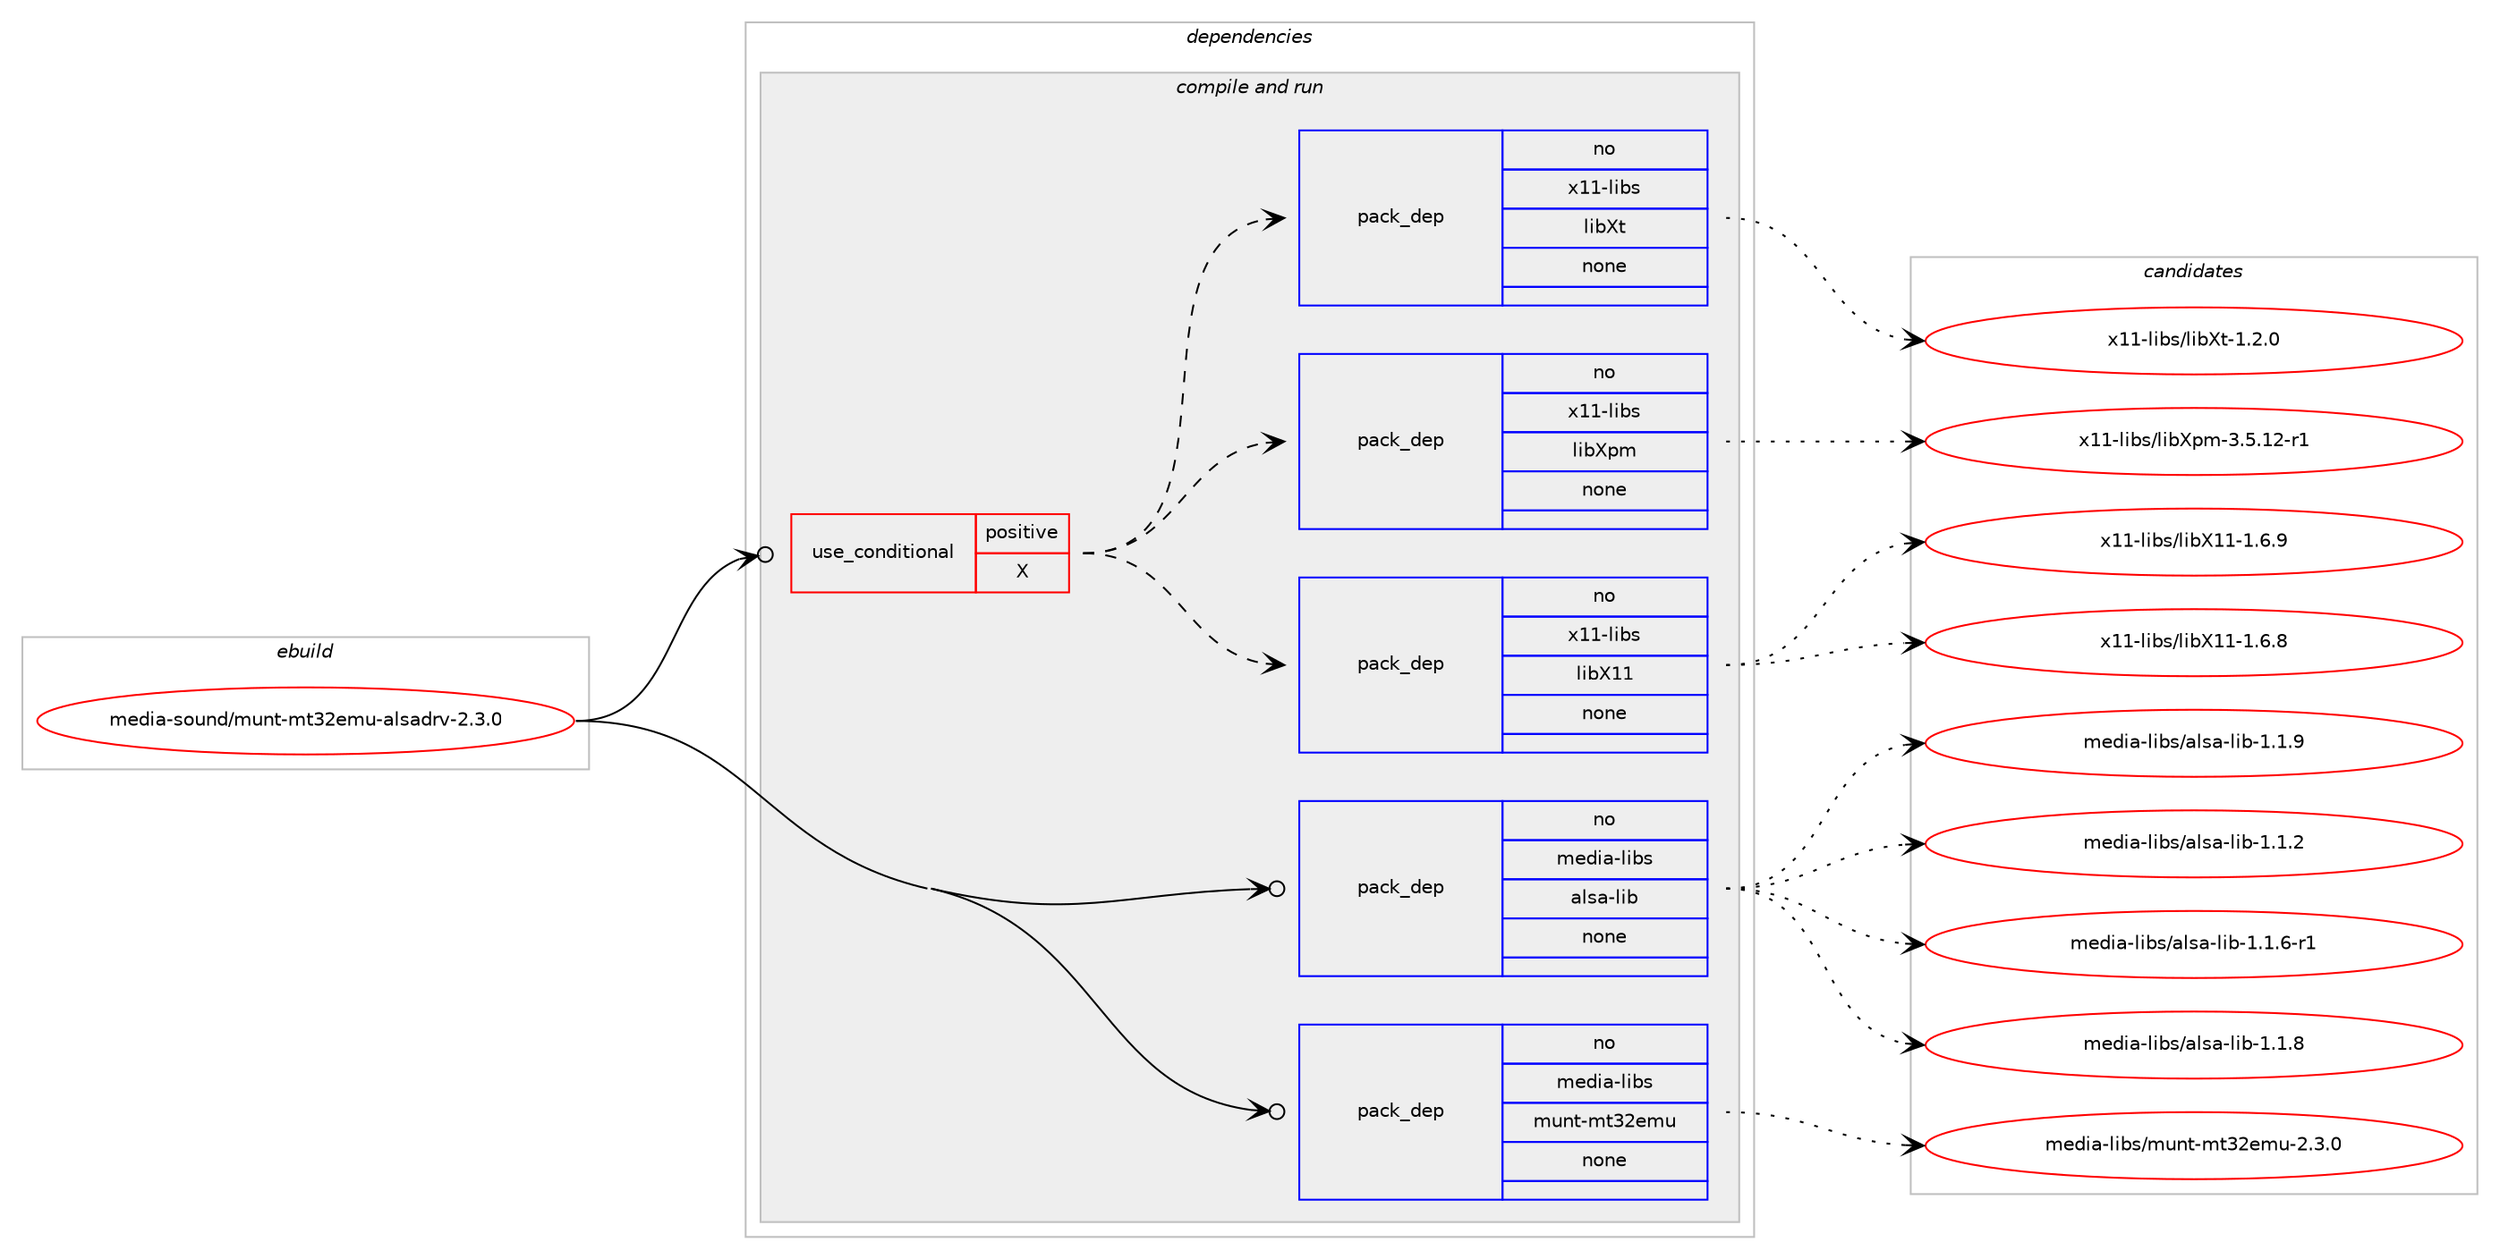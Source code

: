 digraph prolog {

# *************
# Graph options
# *************

newrank=true;
concentrate=true;
compound=true;
graph [rankdir=LR,fontname=Helvetica,fontsize=10,ranksep=1.5];#, ranksep=2.5, nodesep=0.2];
edge  [arrowhead=vee];
node  [fontname=Helvetica,fontsize=10];

# **********
# The ebuild
# **********

subgraph cluster_leftcol {
color=gray;
rank=same;
label=<<i>ebuild</i>>;
id [label="media-sound/munt-mt32emu-alsadrv-2.3.0", color=red, width=4, href="../media-sound/munt-mt32emu-alsadrv-2.3.0.svg"];
}

# ****************
# The dependencies
# ****************

subgraph cluster_midcol {
color=gray;
label=<<i>dependencies</i>>;
subgraph cluster_compile {
fillcolor="#eeeeee";
style=filled;
label=<<i>compile</i>>;
}
subgraph cluster_compileandrun {
fillcolor="#eeeeee";
style=filled;
label=<<i>compile and run</i>>;
subgraph cond194616 {
dependency801384 [label=<<TABLE BORDER="0" CELLBORDER="1" CELLSPACING="0" CELLPADDING="4"><TR><TD ROWSPAN="3" CELLPADDING="10">use_conditional</TD></TR><TR><TD>positive</TD></TR><TR><TD>X</TD></TR></TABLE>>, shape=none, color=red];
subgraph pack592768 {
dependency801385 [label=<<TABLE BORDER="0" CELLBORDER="1" CELLSPACING="0" CELLPADDING="4" WIDTH="220"><TR><TD ROWSPAN="6" CELLPADDING="30">pack_dep</TD></TR><TR><TD WIDTH="110">no</TD></TR><TR><TD>x11-libs</TD></TR><TR><TD>libX11</TD></TR><TR><TD>none</TD></TR><TR><TD></TD></TR></TABLE>>, shape=none, color=blue];
}
dependency801384:e -> dependency801385:w [weight=20,style="dashed",arrowhead="vee"];
subgraph pack592769 {
dependency801386 [label=<<TABLE BORDER="0" CELLBORDER="1" CELLSPACING="0" CELLPADDING="4" WIDTH="220"><TR><TD ROWSPAN="6" CELLPADDING="30">pack_dep</TD></TR><TR><TD WIDTH="110">no</TD></TR><TR><TD>x11-libs</TD></TR><TR><TD>libXpm</TD></TR><TR><TD>none</TD></TR><TR><TD></TD></TR></TABLE>>, shape=none, color=blue];
}
dependency801384:e -> dependency801386:w [weight=20,style="dashed",arrowhead="vee"];
subgraph pack592770 {
dependency801387 [label=<<TABLE BORDER="0" CELLBORDER="1" CELLSPACING="0" CELLPADDING="4" WIDTH="220"><TR><TD ROWSPAN="6" CELLPADDING="30">pack_dep</TD></TR><TR><TD WIDTH="110">no</TD></TR><TR><TD>x11-libs</TD></TR><TR><TD>libXt</TD></TR><TR><TD>none</TD></TR><TR><TD></TD></TR></TABLE>>, shape=none, color=blue];
}
dependency801384:e -> dependency801387:w [weight=20,style="dashed",arrowhead="vee"];
}
id:e -> dependency801384:w [weight=20,style="solid",arrowhead="odotvee"];
subgraph pack592771 {
dependency801388 [label=<<TABLE BORDER="0" CELLBORDER="1" CELLSPACING="0" CELLPADDING="4" WIDTH="220"><TR><TD ROWSPAN="6" CELLPADDING="30">pack_dep</TD></TR><TR><TD WIDTH="110">no</TD></TR><TR><TD>media-libs</TD></TR><TR><TD>alsa-lib</TD></TR><TR><TD>none</TD></TR><TR><TD></TD></TR></TABLE>>, shape=none, color=blue];
}
id:e -> dependency801388:w [weight=20,style="solid",arrowhead="odotvee"];
subgraph pack592772 {
dependency801389 [label=<<TABLE BORDER="0" CELLBORDER="1" CELLSPACING="0" CELLPADDING="4" WIDTH="220"><TR><TD ROWSPAN="6" CELLPADDING="30">pack_dep</TD></TR><TR><TD WIDTH="110">no</TD></TR><TR><TD>media-libs</TD></TR><TR><TD>munt-mt32emu</TD></TR><TR><TD>none</TD></TR><TR><TD></TD></TR></TABLE>>, shape=none, color=blue];
}
id:e -> dependency801389:w [weight=20,style="solid",arrowhead="odotvee"];
}
subgraph cluster_run {
fillcolor="#eeeeee";
style=filled;
label=<<i>run</i>>;
}
}

# **************
# The candidates
# **************

subgraph cluster_choices {
rank=same;
color=gray;
label=<<i>candidates</i>>;

subgraph choice592768 {
color=black;
nodesep=1;
choice120494945108105981154710810598884949454946544656 [label="x11-libs/libX11-1.6.8", color=red, width=4,href="../x11-libs/libX11-1.6.8.svg"];
choice120494945108105981154710810598884949454946544657 [label="x11-libs/libX11-1.6.9", color=red, width=4,href="../x11-libs/libX11-1.6.9.svg"];
dependency801385:e -> choice120494945108105981154710810598884949454946544656:w [style=dotted,weight="100"];
dependency801385:e -> choice120494945108105981154710810598884949454946544657:w [style=dotted,weight="100"];
}
subgraph choice592769 {
color=black;
nodesep=1;
choice12049494510810598115471081059888112109455146534649504511449 [label="x11-libs/libXpm-3.5.12-r1", color=red, width=4,href="../x11-libs/libXpm-3.5.12-r1.svg"];
dependency801386:e -> choice12049494510810598115471081059888112109455146534649504511449:w [style=dotted,weight="100"];
}
subgraph choice592770 {
color=black;
nodesep=1;
choice12049494510810598115471081059888116454946504648 [label="x11-libs/libXt-1.2.0", color=red, width=4,href="../x11-libs/libXt-1.2.0.svg"];
dependency801387:e -> choice12049494510810598115471081059888116454946504648:w [style=dotted,weight="100"];
}
subgraph choice592771 {
color=black;
nodesep=1;
choice1091011001059745108105981154797108115974510810598454946494650 [label="media-libs/alsa-lib-1.1.2", color=red, width=4,href="../media-libs/alsa-lib-1.1.2.svg"];
choice10910110010597451081059811547971081159745108105984549464946544511449 [label="media-libs/alsa-lib-1.1.6-r1", color=red, width=4,href="../media-libs/alsa-lib-1.1.6-r1.svg"];
choice1091011001059745108105981154797108115974510810598454946494656 [label="media-libs/alsa-lib-1.1.8", color=red, width=4,href="../media-libs/alsa-lib-1.1.8.svg"];
choice1091011001059745108105981154797108115974510810598454946494657 [label="media-libs/alsa-lib-1.1.9", color=red, width=4,href="../media-libs/alsa-lib-1.1.9.svg"];
dependency801388:e -> choice1091011001059745108105981154797108115974510810598454946494650:w [style=dotted,weight="100"];
dependency801388:e -> choice10910110010597451081059811547971081159745108105984549464946544511449:w [style=dotted,weight="100"];
dependency801388:e -> choice1091011001059745108105981154797108115974510810598454946494656:w [style=dotted,weight="100"];
dependency801388:e -> choice1091011001059745108105981154797108115974510810598454946494657:w [style=dotted,weight="100"];
}
subgraph choice592772 {
color=black;
nodesep=1;
choice10910110010597451081059811547109117110116451091165150101109117455046514648 [label="media-libs/munt-mt32emu-2.3.0", color=red, width=4,href="../media-libs/munt-mt32emu-2.3.0.svg"];
dependency801389:e -> choice10910110010597451081059811547109117110116451091165150101109117455046514648:w [style=dotted,weight="100"];
}
}

}
